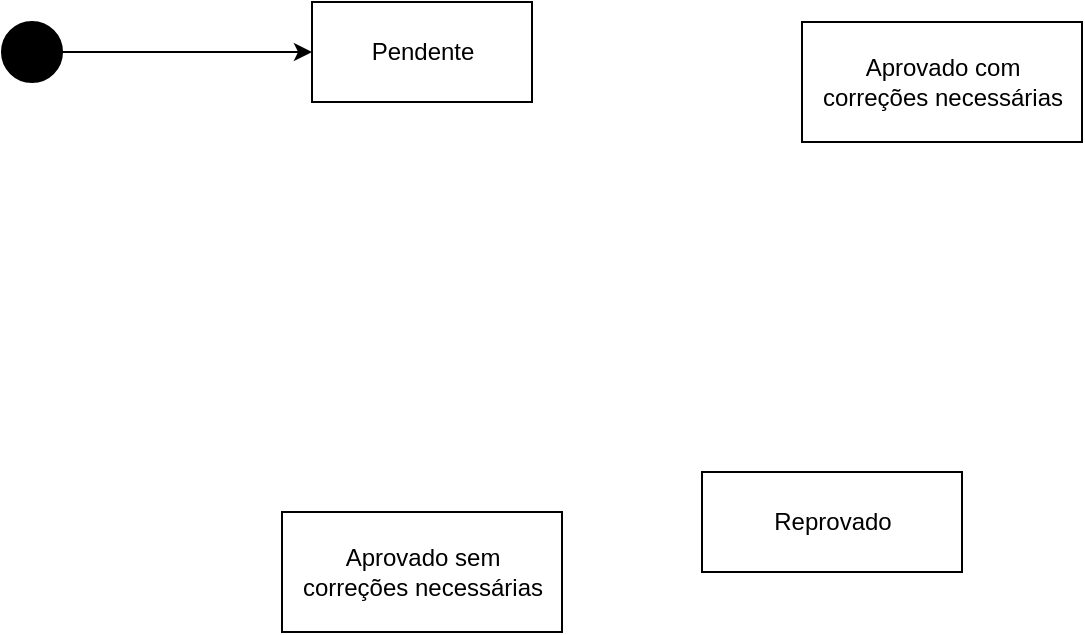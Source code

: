 <mxfile version="20.6.2" type="github">
  <diagram id="Ff-nEtc6mX_RvF_tfuvC" name="Página-1">
    <mxGraphModel dx="998" dy="540" grid="1" gridSize="10" guides="1" tooltips="1" connect="1" arrows="1" fold="1" page="1" pageScale="1" pageWidth="827" pageHeight="1169" math="0" shadow="0">
      <root>
        <mxCell id="0" />
        <mxCell id="1" parent="0" />
        <mxCell id="ldgfXXNhYduUaPM9Zql8-1" value="Pendente" style="html=1;" vertex="1" parent="1">
          <mxGeometry x="255" y="135" width="110" height="50" as="geometry" />
        </mxCell>
        <mxCell id="ldgfXXNhYduUaPM9Zql8-2" value="" style="ellipse;fillColor=strokeColor;" vertex="1" parent="1">
          <mxGeometry x="100" y="145" width="30" height="30" as="geometry" />
        </mxCell>
        <mxCell id="ldgfXXNhYduUaPM9Zql8-3" value="Aprovado sem &lt;br&gt;correções necessárias" style="html=1;" vertex="1" parent="1">
          <mxGeometry x="240" y="390" width="140" height="60" as="geometry" />
        </mxCell>
        <mxCell id="ldgfXXNhYduUaPM9Zql8-5" value="Aprovado com&lt;br&gt;correções necessárias" style="html=1;" vertex="1" parent="1">
          <mxGeometry x="500" y="145" width="140" height="60" as="geometry" />
        </mxCell>
        <mxCell id="ldgfXXNhYduUaPM9Zql8-6" value="Reprovado" style="html=1;" vertex="1" parent="1">
          <mxGeometry x="450" y="370" width="130" height="50" as="geometry" />
        </mxCell>
        <mxCell id="ldgfXXNhYduUaPM9Zql8-7" value="" style="endArrow=classic;html=1;rounded=0;exitX=1;exitY=0.5;exitDx=0;exitDy=0;entryX=0;entryY=0.5;entryDx=0;entryDy=0;" edge="1" parent="1" source="ldgfXXNhYduUaPM9Zql8-2" target="ldgfXXNhYduUaPM9Zql8-1">
          <mxGeometry width="50" height="50" relative="1" as="geometry">
            <mxPoint x="400" y="310" as="sourcePoint" />
            <mxPoint x="450" y="260" as="targetPoint" />
          </mxGeometry>
        </mxCell>
      </root>
    </mxGraphModel>
  </diagram>
</mxfile>
